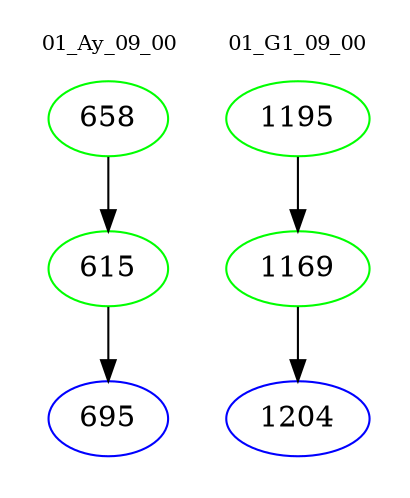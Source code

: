 digraph{
subgraph cluster_0 {
color = white
label = "01_Ay_09_00";
fontsize=10;
T0_658 [label="658", color="green"]
T0_658 -> T0_615 [color="black"]
T0_615 [label="615", color="green"]
T0_615 -> T0_695 [color="black"]
T0_695 [label="695", color="blue"]
}
subgraph cluster_1 {
color = white
label = "01_G1_09_00";
fontsize=10;
T1_1195 [label="1195", color="green"]
T1_1195 -> T1_1169 [color="black"]
T1_1169 [label="1169", color="green"]
T1_1169 -> T1_1204 [color="black"]
T1_1204 [label="1204", color="blue"]
}
}
